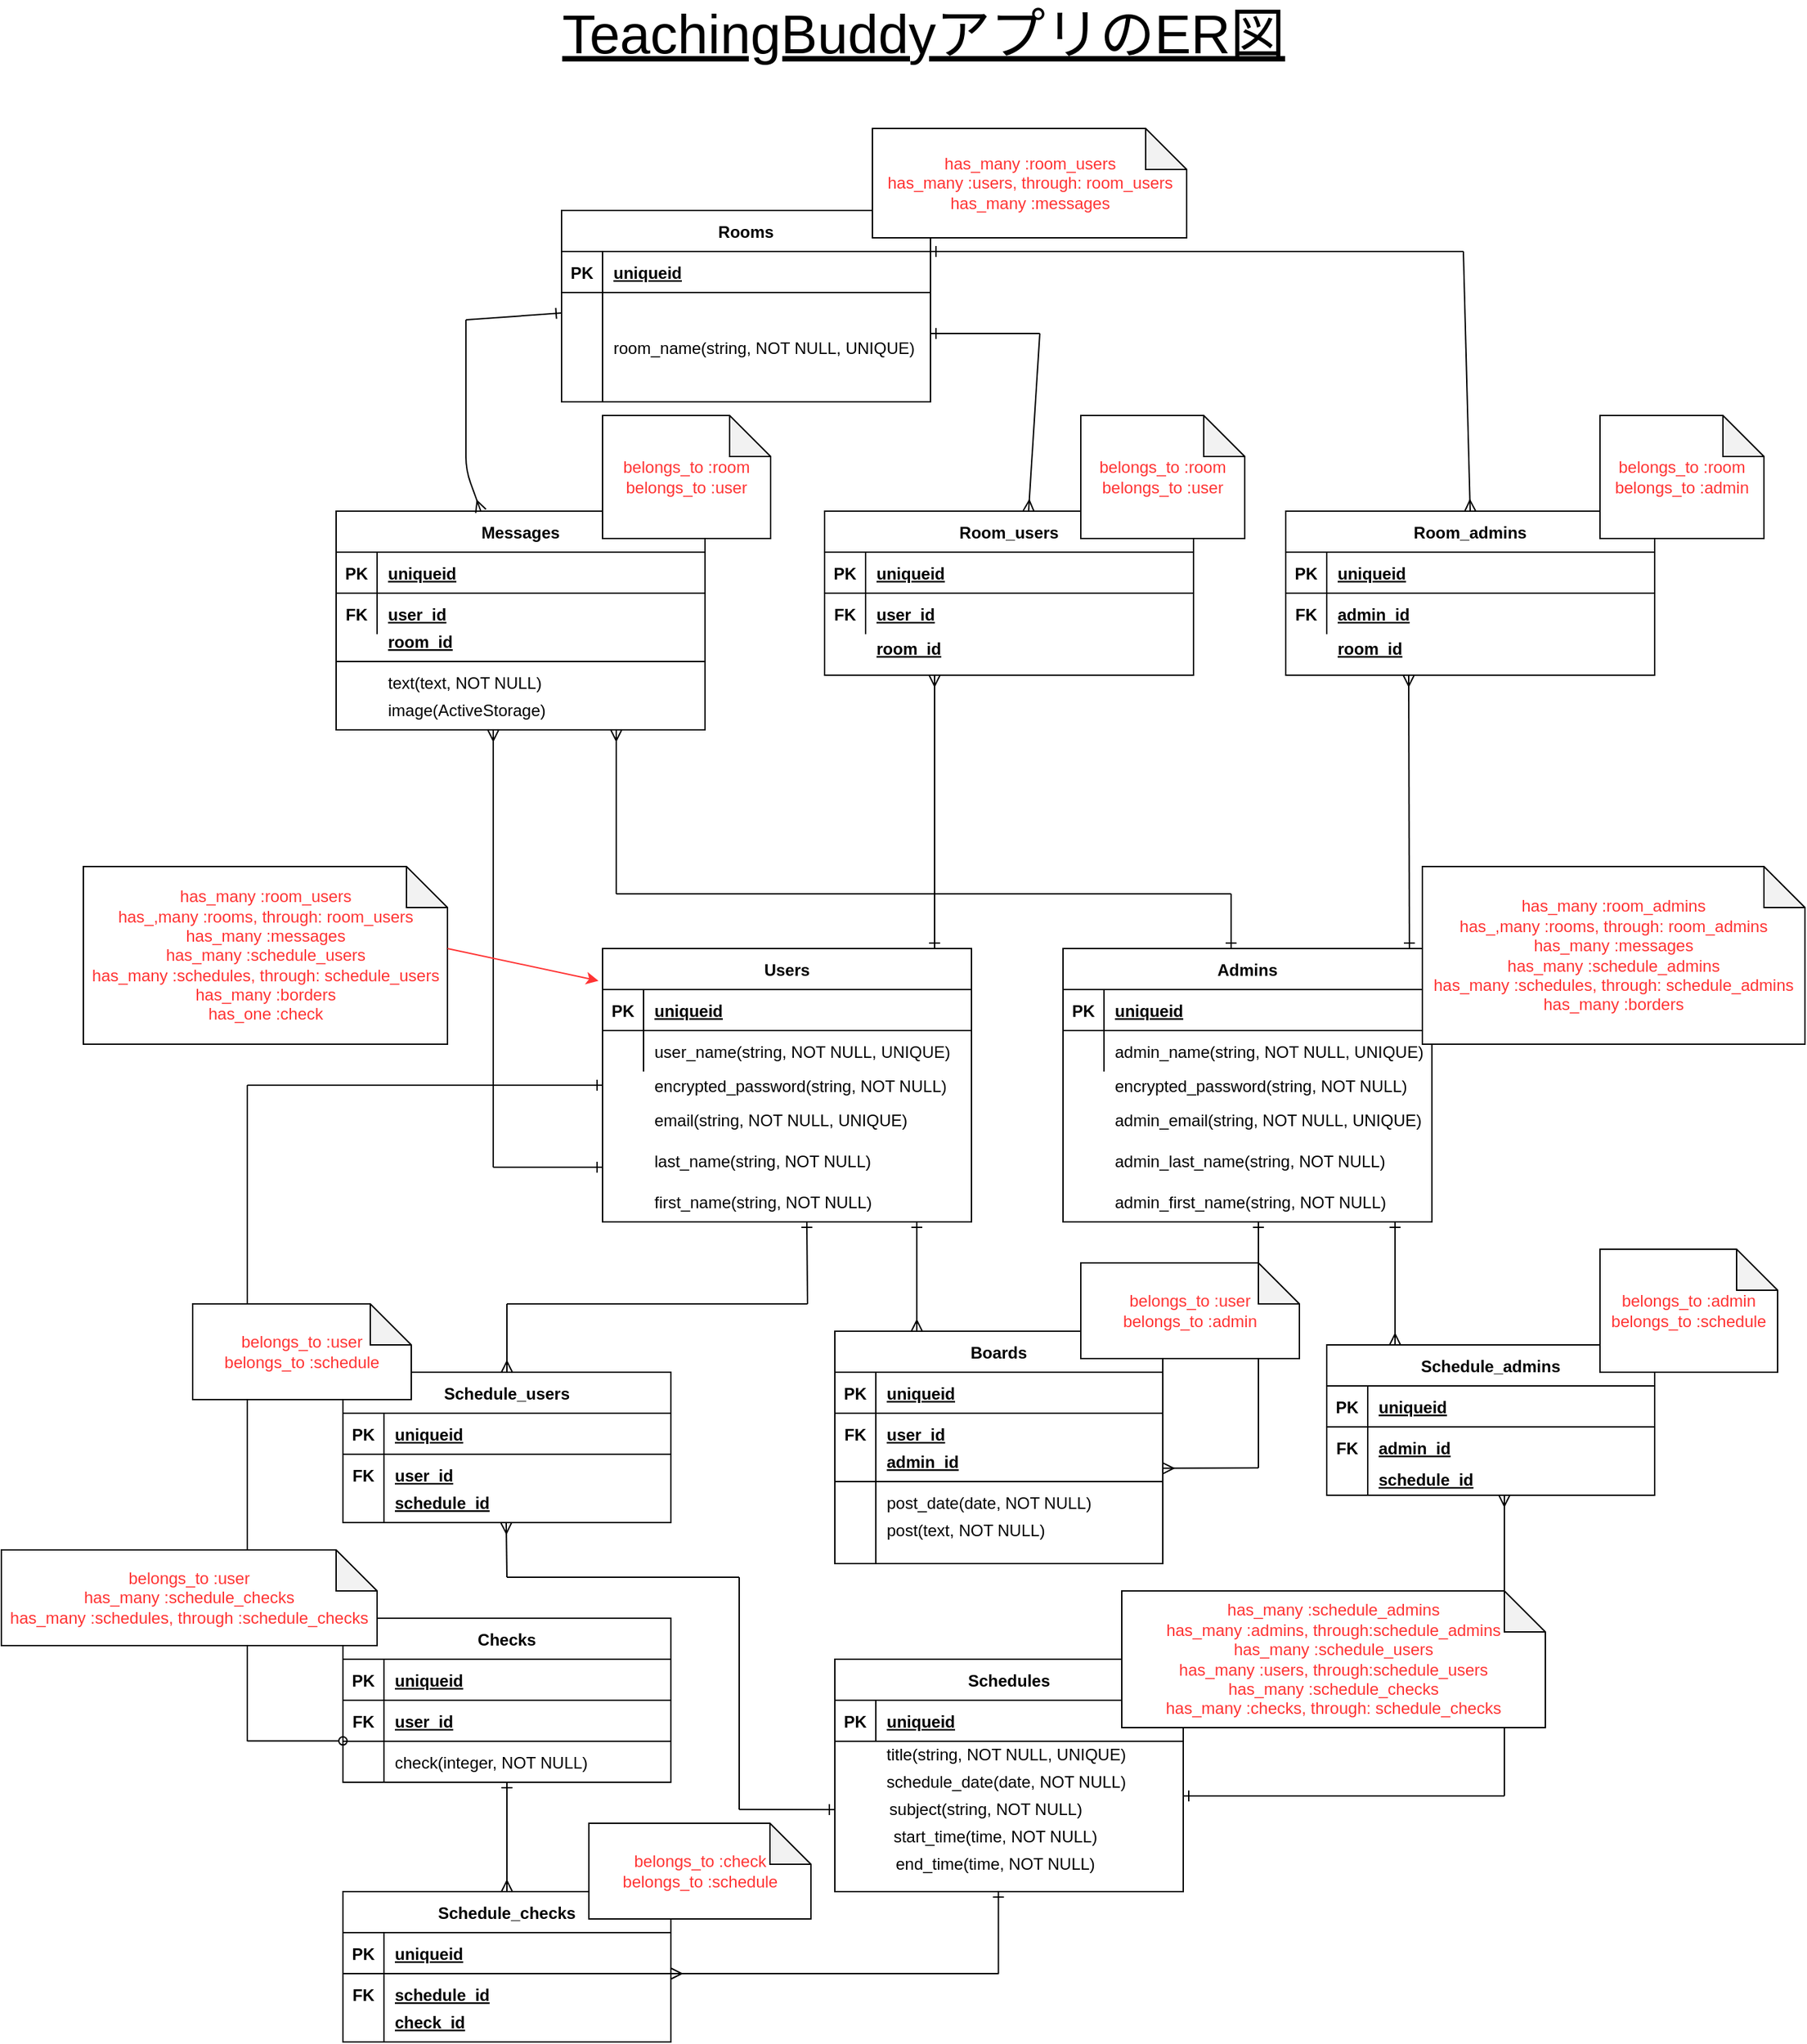 <mxfile version="14.1.8" type="device"><diagram id="R2lEEEUBdFMjLlhIrx00" name="Page-1"><mxGraphModel dx="4360" dy="2410" grid="1" gridSize="10" guides="1" tooltips="1" connect="1" arrows="1" fold="1" page="1" pageScale="1" pageWidth="1654" pageHeight="2336" math="0" shadow="0" extFonts="Permanent Marker^https://fonts.googleapis.com/css?family=Permanent+Marker"><root><mxCell id="0"/><mxCell id="1" parent="0"/><mxCell id="ki9M7T_ERF9V9uVhSvA--168" style="edgeStyle=orthogonalEdgeStyle;rounded=0;orthogonalLoop=1;jettySize=auto;html=1;exitX=0;exitY=0.5;exitDx=0;exitDy=0;startArrow=ERone;startFill=0;endArrow=none;endFill=0;" parent="1" source="C-vyLk0tnHw3VtMMgP7b-23" edge="1"><mxGeometry relative="1" as="geometry"><mxPoint x="230" y="880.059" as="targetPoint"/></mxGeometry></mxCell><mxCell id="C-vyLk0tnHw3VtMMgP7b-23" value="Users" style="shape=table;startSize=30;container=1;collapsible=1;childLayout=tableLayout;fixedRows=1;rowLines=0;fontStyle=1;align=center;resizeLast=1;" parent="1" vertex="1"><mxGeometry x="490" y="780" width="270" height="200" as="geometry"/></mxCell><mxCell id="C-vyLk0tnHw3VtMMgP7b-24" value="" style="shape=partialRectangle;collapsible=0;dropTarget=0;pointerEvents=0;fillColor=none;points=[[0,0.5],[1,0.5]];portConstraint=eastwest;top=0;left=0;right=0;bottom=1;" parent="C-vyLk0tnHw3VtMMgP7b-23" vertex="1"><mxGeometry y="30" width="270" height="30" as="geometry"/></mxCell><mxCell id="C-vyLk0tnHw3VtMMgP7b-25" value="PK" style="shape=partialRectangle;overflow=hidden;connectable=0;fillColor=none;top=0;left=0;bottom=0;right=0;fontStyle=1;" parent="C-vyLk0tnHw3VtMMgP7b-24" vertex="1"><mxGeometry width="30" height="30" as="geometry"/></mxCell><mxCell id="C-vyLk0tnHw3VtMMgP7b-26" value="uniqueid" style="shape=partialRectangle;overflow=hidden;connectable=0;fillColor=none;top=0;left=0;bottom=0;right=0;align=left;spacingLeft=6;fontStyle=5;" parent="C-vyLk0tnHw3VtMMgP7b-24" vertex="1"><mxGeometry x="30" width="240" height="30" as="geometry"/></mxCell><mxCell id="C-vyLk0tnHw3VtMMgP7b-27" value="" style="shape=partialRectangle;collapsible=0;dropTarget=0;pointerEvents=0;fillColor=none;points=[[0,0.5],[1,0.5]];portConstraint=eastwest;top=0;left=0;right=0;bottom=0;" parent="C-vyLk0tnHw3VtMMgP7b-23" vertex="1"><mxGeometry y="60" width="270" height="30" as="geometry"/></mxCell><mxCell id="C-vyLk0tnHw3VtMMgP7b-28" value="" style="shape=partialRectangle;overflow=hidden;connectable=0;fillColor=none;top=0;left=0;bottom=0;right=0;" parent="C-vyLk0tnHw3VtMMgP7b-27" vertex="1"><mxGeometry width="30" height="30" as="geometry"/></mxCell><mxCell id="C-vyLk0tnHw3VtMMgP7b-29" value="user_name(string, NOT NULL, UNIQUE)" style="shape=partialRectangle;overflow=hidden;connectable=0;fillColor=none;top=0;left=0;bottom=0;right=0;align=left;spacingLeft=6;" parent="C-vyLk0tnHw3VtMMgP7b-27" vertex="1"><mxGeometry x="30" width="240" height="30" as="geometry"/></mxCell><mxCell id="ki9M7T_ERF9V9uVhSvA--5" value="encrypted_password(string, NOT NULL)" style="shape=partialRectangle;overflow=hidden;connectable=0;fillColor=none;top=0;left=0;bottom=0;right=0;align=left;spacingLeft=6;" parent="1" vertex="1"><mxGeometry x="520" y="865" width="240" height="30" as="geometry"/></mxCell><mxCell id="ki9M7T_ERF9V9uVhSvA--8" value="email(string, NOT NULL, UNIQUE)" style="shape=partialRectangle;overflow=hidden;connectable=0;fillColor=none;top=0;left=0;bottom=0;right=0;align=left;spacingLeft=6;" parent="1" vertex="1"><mxGeometry x="520" y="890" width="240" height="30" as="geometry"/></mxCell><mxCell id="ki9M7T_ERF9V9uVhSvA--9" value="last_name(string, NOT NULL)" style="shape=partialRectangle;overflow=hidden;connectable=0;fillColor=none;top=0;left=0;bottom=0;right=0;align=left;spacingLeft=6;" parent="1" vertex="1"><mxGeometry x="520" y="920" width="240" height="30" as="geometry"/></mxCell><mxCell id="ki9M7T_ERF9V9uVhSvA--10" value="first_name(string, NOT NULL)" style="shape=partialRectangle;overflow=hidden;connectable=0;fillColor=none;top=0;left=0;bottom=0;right=0;align=left;spacingLeft=6;" parent="1" vertex="1"><mxGeometry x="520" y="950" width="240" height="30" as="geometry"/></mxCell><mxCell id="ki9M7T_ERF9V9uVhSvA--12" value="Admins" style="shape=table;startSize=30;container=1;collapsible=1;childLayout=tableLayout;fixedRows=1;rowLines=0;fontStyle=1;align=center;resizeLast=1;" parent="1" vertex="1"><mxGeometry x="827" y="780" width="270" height="200" as="geometry"/></mxCell><mxCell id="ki9M7T_ERF9V9uVhSvA--13" value="" style="shape=partialRectangle;collapsible=0;dropTarget=0;pointerEvents=0;fillColor=none;points=[[0,0.5],[1,0.5]];portConstraint=eastwest;top=0;left=0;right=0;bottom=1;" parent="ki9M7T_ERF9V9uVhSvA--12" vertex="1"><mxGeometry y="30" width="270" height="30" as="geometry"/></mxCell><mxCell id="ki9M7T_ERF9V9uVhSvA--14" value="PK" style="shape=partialRectangle;overflow=hidden;connectable=0;fillColor=none;top=0;left=0;bottom=0;right=0;fontStyle=1;" parent="ki9M7T_ERF9V9uVhSvA--13" vertex="1"><mxGeometry width="30" height="30" as="geometry"/></mxCell><mxCell id="ki9M7T_ERF9V9uVhSvA--15" value="uniqueid" style="shape=partialRectangle;overflow=hidden;connectable=0;fillColor=none;top=0;left=0;bottom=0;right=0;align=left;spacingLeft=6;fontStyle=5;" parent="ki9M7T_ERF9V9uVhSvA--13" vertex="1"><mxGeometry x="30" width="240" height="30" as="geometry"/></mxCell><mxCell id="ki9M7T_ERF9V9uVhSvA--16" value="" style="shape=partialRectangle;collapsible=0;dropTarget=0;pointerEvents=0;fillColor=none;points=[[0,0.5],[1,0.5]];portConstraint=eastwest;top=0;left=0;right=0;bottom=0;" parent="ki9M7T_ERF9V9uVhSvA--12" vertex="1"><mxGeometry y="60" width="270" height="30" as="geometry"/></mxCell><mxCell id="ki9M7T_ERF9V9uVhSvA--17" value="" style="shape=partialRectangle;overflow=hidden;connectable=0;fillColor=none;top=0;left=0;bottom=0;right=0;" parent="ki9M7T_ERF9V9uVhSvA--16" vertex="1"><mxGeometry width="30" height="30" as="geometry"/></mxCell><mxCell id="ki9M7T_ERF9V9uVhSvA--18" value="admin_name(string, NOT NULL, UNIQUE)" style="shape=partialRectangle;overflow=hidden;connectable=0;fillColor=none;top=0;left=0;bottom=0;right=0;align=left;spacingLeft=6;" parent="ki9M7T_ERF9V9uVhSvA--16" vertex="1"><mxGeometry x="30" width="240" height="30" as="geometry"/></mxCell><mxCell id="ki9M7T_ERF9V9uVhSvA--19" value="encrypted_password(string, NOT NULL)" style="shape=partialRectangle;overflow=hidden;connectable=0;fillColor=none;top=0;left=0;bottom=0;right=0;align=left;spacingLeft=6;" parent="1" vertex="1"><mxGeometry x="857" y="865" width="240" height="30" as="geometry"/></mxCell><mxCell id="ki9M7T_ERF9V9uVhSvA--20" value="admin_email(string, NOT NULL, UNIQUE)" style="shape=partialRectangle;overflow=hidden;connectable=0;fillColor=none;top=0;left=0;bottom=0;right=0;align=left;spacingLeft=6;" parent="1" vertex="1"><mxGeometry x="857" y="890" width="240" height="30" as="geometry"/></mxCell><mxCell id="ki9M7T_ERF9V9uVhSvA--21" value="admin_last_name(string, NOT NULL)" style="shape=partialRectangle;overflow=hidden;connectable=0;fillColor=none;top=0;left=0;bottom=0;right=0;align=left;spacingLeft=6;" parent="1" vertex="1"><mxGeometry x="857" y="920" width="240" height="30" as="geometry"/></mxCell><mxCell id="ki9M7T_ERF9V9uVhSvA--22" value="admin_first_name(string, NOT NULL)" style="shape=partialRectangle;overflow=hidden;connectable=0;fillColor=none;top=0;left=0;bottom=0;right=0;align=left;spacingLeft=6;" parent="1" vertex="1"><mxGeometry x="857" y="950" width="240" height="30" as="geometry"/></mxCell><mxCell id="ki9M7T_ERF9V9uVhSvA--30" value="post_date(date, NOT NULL)" style="shape=partialRectangle;overflow=hidden;connectable=0;fillColor=none;top=0;left=0;bottom=0;right=0;align=left;spacingLeft=6;" parent="1" vertex="1"><mxGeometry x="690" y="1170" width="200" height="30" as="geometry"/></mxCell><mxCell id="ki9M7T_ERF9V9uVhSvA--35" value="Boards" style="shape=table;startSize=30;container=1;collapsible=1;childLayout=tableLayout;fixedRows=1;rowLines=0;fontStyle=1;align=center;resizeLast=1;" parent="1" vertex="1"><mxGeometry x="660" y="1060" width="240" height="170" as="geometry"/></mxCell><mxCell id="ki9M7T_ERF9V9uVhSvA--39" value="" style="shape=partialRectangle;collapsible=0;dropTarget=0;pointerEvents=0;fillColor=none;top=0;left=0;bottom=1;right=0;points=[[0,0.5],[1,0.5]];portConstraint=eastwest;" parent="ki9M7T_ERF9V9uVhSvA--35" vertex="1"><mxGeometry y="30" width="240" height="80" as="geometry"/></mxCell><mxCell id="ki9M7T_ERF9V9uVhSvA--40" value="" style="shape=partialRectangle;connectable=0;fillColor=none;top=0;left=0;bottom=0;right=0;fontStyle=1;overflow=hidden;" parent="ki9M7T_ERF9V9uVhSvA--39" vertex="1"><mxGeometry width="30" height="80" as="geometry"/></mxCell><mxCell id="ki9M7T_ERF9V9uVhSvA--41" value="" style="shape=partialRectangle;connectable=0;fillColor=none;top=0;left=0;bottom=0;right=0;align=left;spacingLeft=6;fontStyle=5;overflow=hidden;" parent="ki9M7T_ERF9V9uVhSvA--39" vertex="1"><mxGeometry x="30" width="210" height="80" as="geometry"/></mxCell><mxCell id="ki9M7T_ERF9V9uVhSvA--42" value="" style="shape=partialRectangle;collapsible=0;dropTarget=0;pointerEvents=0;fillColor=none;top=0;left=0;bottom=0;right=0;points=[[0,0.5],[1,0.5]];portConstraint=eastwest;" parent="ki9M7T_ERF9V9uVhSvA--35" vertex="1"><mxGeometry y="110" width="240" height="30" as="geometry"/></mxCell><mxCell id="ki9M7T_ERF9V9uVhSvA--43" value="" style="shape=partialRectangle;connectable=0;fillColor=none;top=0;left=0;bottom=0;right=0;editable=1;overflow=hidden;" parent="ki9M7T_ERF9V9uVhSvA--42" vertex="1"><mxGeometry width="30" height="30" as="geometry"/></mxCell><mxCell id="ki9M7T_ERF9V9uVhSvA--44" value="" style="shape=partialRectangle;connectable=0;fillColor=none;top=0;left=0;bottom=0;right=0;align=left;spacingLeft=6;overflow=hidden;" parent="ki9M7T_ERF9V9uVhSvA--42" vertex="1"><mxGeometry x="30" width="210" height="30" as="geometry"/></mxCell><mxCell id="ki9M7T_ERF9V9uVhSvA--45" value="" style="shape=partialRectangle;collapsible=0;dropTarget=0;pointerEvents=0;fillColor=none;top=0;left=0;bottom=0;right=0;points=[[0,0.5],[1,0.5]];portConstraint=eastwest;" parent="ki9M7T_ERF9V9uVhSvA--35" vertex="1"><mxGeometry y="140" width="240" height="30" as="geometry"/></mxCell><mxCell id="ki9M7T_ERF9V9uVhSvA--46" value="" style="shape=partialRectangle;connectable=0;fillColor=none;top=0;left=0;bottom=0;right=0;editable=1;overflow=hidden;" parent="ki9M7T_ERF9V9uVhSvA--45" vertex="1"><mxGeometry width="30" height="30" as="geometry"/></mxCell><mxCell id="ki9M7T_ERF9V9uVhSvA--47" value="" style="shape=partialRectangle;connectable=0;fillColor=none;top=0;left=0;bottom=0;right=0;align=left;spacingLeft=6;overflow=hidden;" parent="ki9M7T_ERF9V9uVhSvA--45" vertex="1"><mxGeometry x="30" width="210" height="30" as="geometry"/></mxCell><mxCell id="ki9M7T_ERF9V9uVhSvA--50" value="PK" style="shape=partialRectangle;overflow=hidden;connectable=0;fillColor=none;top=0;left=0;bottom=0;right=0;fontStyle=1;" parent="1" vertex="1"><mxGeometry x="660" y="1090" width="30" height="30" as="geometry"/></mxCell><mxCell id="ki9M7T_ERF9V9uVhSvA--51" value="uniqueid" style="shape=partialRectangle;overflow=hidden;connectable=0;fillColor=none;top=0;left=0;bottom=0;right=0;align=left;spacingLeft=6;fontStyle=5;" parent="1" vertex="1"><mxGeometry x="690" y="1090" width="240" height="30" as="geometry"/></mxCell><mxCell id="ki9M7T_ERF9V9uVhSvA--52" value="" style="endArrow=none;html=1;rounded=0;" parent="1" edge="1"><mxGeometry relative="1" as="geometry"><mxPoint x="660" y="1120" as="sourcePoint"/><mxPoint x="900" y="1120" as="targetPoint"/></mxGeometry></mxCell><mxCell id="ki9M7T_ERF9V9uVhSvA--53" value="FK" style="shape=partialRectangle;overflow=hidden;connectable=0;fillColor=none;top=0;left=0;bottom=0;right=0;fontStyle=1;" parent="1" vertex="1"><mxGeometry x="660" y="1120" width="30" height="30" as="geometry"/></mxCell><mxCell id="ki9M7T_ERF9V9uVhSvA--54" value="user_id" style="shape=partialRectangle;overflow=hidden;connectable=0;fillColor=none;top=0;left=0;bottom=0;right=0;align=left;spacingLeft=6;fontStyle=5;strokeWidth=1;" parent="1" vertex="1"><mxGeometry x="690" y="1120" width="240" height="30" as="geometry"/></mxCell><mxCell id="ki9M7T_ERF9V9uVhSvA--55" value="admin_id" style="shape=partialRectangle;overflow=hidden;connectable=0;fillColor=none;top=0;left=0;bottom=0;right=0;align=left;spacingLeft=6;fontStyle=5;strokeWidth=1;" parent="1" vertex="1"><mxGeometry x="690" y="1140" width="240" height="30" as="geometry"/></mxCell><mxCell id="ki9M7T_ERF9V9uVhSvA--56" value="post(text, NOT NULL)" style="shape=partialRectangle;overflow=hidden;connectable=0;fillColor=none;top=0;left=0;bottom=0;right=0;align=left;spacingLeft=6;" parent="1" vertex="1"><mxGeometry x="690" y="1190" width="240" height="30" as="geometry"/></mxCell><mxCell id="ki9M7T_ERF9V9uVhSvA--94" value="Schedule_users" style="shape=table;startSize=30;container=1;collapsible=1;childLayout=tableLayout;fixedRows=1;rowLines=0;fontStyle=1;align=center;resizeLast=1;" parent="1" vertex="1"><mxGeometry x="300" y="1090" width="240" height="110" as="geometry"/></mxCell><mxCell id="ki9M7T_ERF9V9uVhSvA--95" value="" style="shape=partialRectangle;collapsible=0;dropTarget=0;pointerEvents=0;fillColor=none;top=0;left=0;bottom=1;right=0;points=[[0,0.5],[1,0.5]];portConstraint=eastwest;" parent="ki9M7T_ERF9V9uVhSvA--94" vertex="1"><mxGeometry y="30" width="240" height="80" as="geometry"/></mxCell><mxCell id="ki9M7T_ERF9V9uVhSvA--96" value="" style="shape=partialRectangle;connectable=0;fillColor=none;top=0;left=0;bottom=0;right=0;fontStyle=1;overflow=hidden;" parent="ki9M7T_ERF9V9uVhSvA--95" vertex="1"><mxGeometry width="30" height="80" as="geometry"/></mxCell><mxCell id="ki9M7T_ERF9V9uVhSvA--97" value="" style="shape=partialRectangle;connectable=0;fillColor=none;top=0;left=0;bottom=0;right=0;align=left;spacingLeft=6;fontStyle=5;overflow=hidden;" parent="ki9M7T_ERF9V9uVhSvA--95" vertex="1"><mxGeometry x="30" width="210" height="80" as="geometry"/></mxCell><mxCell id="ki9M7T_ERF9V9uVhSvA--104" value="PK" style="shape=partialRectangle;overflow=hidden;connectable=0;fillColor=none;top=0;left=0;bottom=0;right=0;fontStyle=1;" parent="1" vertex="1"><mxGeometry x="300" y="1120" width="30" height="30" as="geometry"/></mxCell><mxCell id="ki9M7T_ERF9V9uVhSvA--105" value="uniqueid" style="shape=partialRectangle;overflow=hidden;connectable=0;fillColor=none;top=0;left=0;bottom=0;right=0;align=left;spacingLeft=6;fontStyle=5;" parent="1" vertex="1"><mxGeometry x="330" y="1120" width="240" height="30" as="geometry"/></mxCell><mxCell id="ki9M7T_ERF9V9uVhSvA--106" value="" style="endArrow=none;html=1;rounded=0;" parent="1" edge="1"><mxGeometry relative="1" as="geometry"><mxPoint x="300" y="1150.0" as="sourcePoint"/><mxPoint x="540" y="1150.0" as="targetPoint"/></mxGeometry></mxCell><mxCell id="ki9M7T_ERF9V9uVhSvA--107" value="FK" style="shape=partialRectangle;overflow=hidden;connectable=0;fillColor=none;top=0;left=0;bottom=0;right=0;fontStyle=1;" parent="1" vertex="1"><mxGeometry x="300" y="1150" width="30" height="30" as="geometry"/></mxCell><mxCell id="ki9M7T_ERF9V9uVhSvA--108" value="user_id" style="shape=partialRectangle;overflow=hidden;connectable=0;fillColor=none;top=0;left=0;bottom=0;right=0;align=left;spacingLeft=6;fontStyle=5;strokeWidth=1;" parent="1" vertex="1"><mxGeometry x="330" y="1150" width="240" height="30" as="geometry"/></mxCell><mxCell id="ki9M7T_ERF9V9uVhSvA--109" value="schedule_id" style="shape=partialRectangle;overflow=hidden;connectable=0;fillColor=none;top=0;left=0;bottom=0;right=0;align=left;spacingLeft=6;fontStyle=5;strokeWidth=1;" parent="1" vertex="1"><mxGeometry x="330" y="1170" width="240" height="30" as="geometry"/></mxCell><mxCell id="ki9M7T_ERF9V9uVhSvA--111" value="check(integer, NOT NULL)" style="shape=partialRectangle;overflow=hidden;connectable=0;fillColor=none;top=0;left=0;bottom=0;right=0;align=left;spacingLeft=6;" parent="1" vertex="1"><mxGeometry x="330" y="1360" width="200" height="30" as="geometry"/></mxCell><mxCell id="ki9M7T_ERF9V9uVhSvA--112" value="Checks" style="shape=table;startSize=30;container=1;collapsible=1;childLayout=tableLayout;fixedRows=1;rowLines=0;fontStyle=1;align=center;resizeLast=1;" parent="1" vertex="1"><mxGeometry x="300" y="1270" width="240" height="120" as="geometry"/></mxCell><mxCell id="ki9M7T_ERF9V9uVhSvA--113" value="" style="shape=partialRectangle;collapsible=0;dropTarget=0;pointerEvents=0;fillColor=none;top=0;left=0;bottom=1;right=0;points=[[0,0.5],[1,0.5]];portConstraint=eastwest;" parent="ki9M7T_ERF9V9uVhSvA--112" vertex="1"><mxGeometry y="30" width="240" height="60" as="geometry"/></mxCell><mxCell id="ki9M7T_ERF9V9uVhSvA--114" value="" style="shape=partialRectangle;connectable=0;fillColor=none;top=0;left=0;bottom=0;right=0;fontStyle=1;overflow=hidden;" parent="ki9M7T_ERF9V9uVhSvA--113" vertex="1"><mxGeometry width="30" height="60" as="geometry"/></mxCell><mxCell id="ki9M7T_ERF9V9uVhSvA--115" value="" style="shape=partialRectangle;connectable=0;fillColor=none;top=0;left=0;bottom=0;right=0;align=left;spacingLeft=6;fontStyle=5;overflow=hidden;" parent="ki9M7T_ERF9V9uVhSvA--113" vertex="1"><mxGeometry x="30" width="210" height="60" as="geometry"/></mxCell><mxCell id="ki9M7T_ERF9V9uVhSvA--116" value="" style="shape=partialRectangle;collapsible=0;dropTarget=0;pointerEvents=0;fillColor=none;top=0;left=0;bottom=0;right=0;points=[[0,0.5],[1,0.5]];portConstraint=eastwest;" parent="ki9M7T_ERF9V9uVhSvA--112" vertex="1"><mxGeometry y="90" width="240" height="30" as="geometry"/></mxCell><mxCell id="ki9M7T_ERF9V9uVhSvA--117" value="" style="shape=partialRectangle;connectable=0;fillColor=none;top=0;left=0;bottom=0;right=0;editable=1;overflow=hidden;" parent="ki9M7T_ERF9V9uVhSvA--116" vertex="1"><mxGeometry width="30" height="30" as="geometry"/></mxCell><mxCell id="ki9M7T_ERF9V9uVhSvA--118" value="" style="shape=partialRectangle;connectable=0;fillColor=none;top=0;left=0;bottom=0;right=0;align=left;spacingLeft=6;overflow=hidden;" parent="ki9M7T_ERF9V9uVhSvA--116" vertex="1"><mxGeometry x="30" width="210" height="30" as="geometry"/></mxCell><mxCell id="ki9M7T_ERF9V9uVhSvA--122" value="PK" style="shape=partialRectangle;overflow=hidden;connectable=0;fillColor=none;top=0;left=0;bottom=0;right=0;fontStyle=1;" parent="1" vertex="1"><mxGeometry x="300" y="1300" width="30" height="30" as="geometry"/></mxCell><mxCell id="ki9M7T_ERF9V9uVhSvA--123" value="uniqueid" style="shape=partialRectangle;overflow=hidden;connectable=0;fillColor=none;top=0;left=0;bottom=0;right=0;align=left;spacingLeft=6;fontStyle=5;" parent="1" vertex="1"><mxGeometry x="330" y="1300" width="240" height="30" as="geometry"/></mxCell><mxCell id="ki9M7T_ERF9V9uVhSvA--124" value="" style="endArrow=none;html=1;rounded=0;" parent="1" edge="1"><mxGeometry relative="1" as="geometry"><mxPoint x="300" y="1330" as="sourcePoint"/><mxPoint x="540" y="1330" as="targetPoint"/></mxGeometry></mxCell><mxCell id="ki9M7T_ERF9V9uVhSvA--125" value="FK" style="shape=partialRectangle;overflow=hidden;connectable=0;fillColor=none;top=0;left=0;bottom=0;right=0;fontStyle=1;" parent="1" vertex="1"><mxGeometry x="300" y="1330" width="30" height="30" as="geometry"/></mxCell><mxCell id="ki9M7T_ERF9V9uVhSvA--126" value="user_id" style="shape=partialRectangle;overflow=hidden;connectable=0;fillColor=none;top=0;left=0;bottom=0;right=0;align=left;spacingLeft=6;fontStyle=5;strokeWidth=1;" parent="1" vertex="1"><mxGeometry x="330" y="1330" width="240" height="30" as="geometry"/></mxCell><mxCell id="ki9M7T_ERF9V9uVhSvA--130" value="Schedules" style="shape=table;startSize=30;container=1;collapsible=1;childLayout=tableLayout;fixedRows=1;rowLines=0;fontStyle=1;align=center;resizeLast=1;" parent="1" vertex="1"><mxGeometry x="660" y="1300" width="255" height="170" as="geometry"/></mxCell><mxCell id="ki9M7T_ERF9V9uVhSvA--131" value="" style="shape=partialRectangle;collapsible=0;dropTarget=0;pointerEvents=0;fillColor=none;top=0;left=0;bottom=1;right=0;points=[[0,0.5],[1,0.5]];portConstraint=eastwest;" parent="ki9M7T_ERF9V9uVhSvA--130" vertex="1"><mxGeometry y="30" width="255" height="30" as="geometry"/></mxCell><mxCell id="ki9M7T_ERF9V9uVhSvA--132" value="" style="shape=partialRectangle;connectable=0;fillColor=none;top=0;left=0;bottom=0;right=0;fontStyle=1;overflow=hidden;" parent="ki9M7T_ERF9V9uVhSvA--131" vertex="1"><mxGeometry width="30" height="30" as="geometry"/></mxCell><mxCell id="ki9M7T_ERF9V9uVhSvA--133" value="" style="shape=partialRectangle;connectable=0;fillColor=none;top=0;left=0;bottom=0;right=0;align=left;spacingLeft=6;fontStyle=5;overflow=hidden;" parent="ki9M7T_ERF9V9uVhSvA--131" vertex="1"><mxGeometry x="30" width="225" height="30" as="geometry"/></mxCell><mxCell id="ki9M7T_ERF9V9uVhSvA--140" value="PK" style="shape=partialRectangle;overflow=hidden;connectable=0;fillColor=none;top=0;left=0;bottom=0;right=0;fontStyle=1;" parent="1" vertex="1"><mxGeometry x="660" y="1330" width="30" height="30" as="geometry"/></mxCell><mxCell id="ki9M7T_ERF9V9uVhSvA--141" value="uniqueid" style="shape=partialRectangle;overflow=hidden;connectable=0;fillColor=none;top=0;left=0;bottom=0;right=0;align=left;spacingLeft=6;fontStyle=5;" parent="1" vertex="1"><mxGeometry x="690" y="1330" width="190" height="30" as="geometry"/></mxCell><mxCell id="ki9M7T_ERF9V9uVhSvA--149" value="Schedule_checks" style="shape=table;startSize=30;container=1;collapsible=1;childLayout=tableLayout;fixedRows=1;rowLines=0;fontStyle=1;align=center;resizeLast=1;" parent="1" vertex="1"><mxGeometry x="300" y="1470" width="240" height="110" as="geometry"/></mxCell><mxCell id="ki9M7T_ERF9V9uVhSvA--150" value="" style="shape=partialRectangle;collapsible=0;dropTarget=0;pointerEvents=0;fillColor=none;top=0;left=0;bottom=1;right=0;points=[[0,0.5],[1,0.5]];portConstraint=eastwest;" parent="ki9M7T_ERF9V9uVhSvA--149" vertex="1"><mxGeometry y="30" width="240" height="80" as="geometry"/></mxCell><mxCell id="ki9M7T_ERF9V9uVhSvA--151" value="" style="shape=partialRectangle;connectable=0;fillColor=none;top=0;left=0;bottom=0;right=0;fontStyle=1;overflow=hidden;" parent="ki9M7T_ERF9V9uVhSvA--150" vertex="1"><mxGeometry width="30" height="80" as="geometry"/></mxCell><mxCell id="ki9M7T_ERF9V9uVhSvA--152" value="" style="shape=partialRectangle;connectable=0;fillColor=none;top=0;left=0;bottom=0;right=0;align=left;spacingLeft=6;fontStyle=5;overflow=hidden;" parent="ki9M7T_ERF9V9uVhSvA--150" vertex="1"><mxGeometry x="30" width="210" height="80" as="geometry"/></mxCell><mxCell id="ki9M7T_ERF9V9uVhSvA--153" value="PK" style="shape=partialRectangle;overflow=hidden;connectable=0;fillColor=none;top=0;left=0;bottom=0;right=0;fontStyle=1;" parent="1" vertex="1"><mxGeometry x="300" y="1500" width="30" height="30" as="geometry"/></mxCell><mxCell id="ki9M7T_ERF9V9uVhSvA--154" value="uniqueid" style="shape=partialRectangle;overflow=hidden;connectable=0;fillColor=none;top=0;left=0;bottom=0;right=0;align=left;spacingLeft=6;fontStyle=5;" parent="1" vertex="1"><mxGeometry x="330" y="1500" width="240" height="30" as="geometry"/></mxCell><mxCell id="ki9M7T_ERF9V9uVhSvA--155" value="" style="endArrow=none;html=1;rounded=0;" parent="1" edge="1"><mxGeometry relative="1" as="geometry"><mxPoint x="300" y="1530" as="sourcePoint"/><mxPoint x="540" y="1530" as="targetPoint"/></mxGeometry></mxCell><mxCell id="ki9M7T_ERF9V9uVhSvA--156" value="FK" style="shape=partialRectangle;overflow=hidden;connectable=0;fillColor=none;top=0;left=0;bottom=0;right=0;fontStyle=1;" parent="1" vertex="1"><mxGeometry x="300" y="1530" width="30" height="30" as="geometry"/></mxCell><mxCell id="ki9M7T_ERF9V9uVhSvA--157" value="schedule_id" style="shape=partialRectangle;overflow=hidden;connectable=0;fillColor=none;top=0;left=0;bottom=0;right=0;align=left;spacingLeft=6;fontStyle=5;strokeWidth=1;" parent="1" vertex="1"><mxGeometry x="330" y="1530" width="240" height="30" as="geometry"/></mxCell><mxCell id="ki9M7T_ERF9V9uVhSvA--158" value="check_id" style="shape=partialRectangle;overflow=hidden;connectable=0;fillColor=none;top=0;left=0;bottom=0;right=0;align=left;spacingLeft=6;fontStyle=5;strokeWidth=1;" parent="1" vertex="1"><mxGeometry x="330" y="1550" width="240" height="30" as="geometry"/></mxCell><mxCell id="ki9M7T_ERF9V9uVhSvA--160" value="title(string, NOT NULL, UNIQUE)" style="text;html=1;align=center;verticalAlign=middle;resizable=0;points=[];autosize=1;" parent="1" vertex="1"><mxGeometry x="690" y="1360" width="190" height="20" as="geometry"/></mxCell><mxCell id="ki9M7T_ERF9V9uVhSvA--161" value="schedule_date(date, NOT NULL)" style="text;html=1;align=center;verticalAlign=middle;resizable=0;points=[];autosize=1;" parent="1" vertex="1"><mxGeometry x="690" y="1380" width="190" height="20" as="geometry"/></mxCell><mxCell id="ki9M7T_ERF9V9uVhSvA--162" value="start_time(time, NOT NULL)" style="text;html=1;align=center;verticalAlign=middle;resizable=0;points=[];autosize=1;" parent="1" vertex="1"><mxGeometry x="697" y="1420" width="160" height="20" as="geometry"/></mxCell><mxCell id="ki9M7T_ERF9V9uVhSvA--163" value="end_time(time, NOT NULL)" style="text;html=1;align=center;verticalAlign=middle;resizable=0;points=[];autosize=1;" parent="1" vertex="1"><mxGeometry x="697" y="1440" width="160" height="20" as="geometry"/></mxCell><mxCell id="ki9M7T_ERF9V9uVhSvA--164" value="subject(string, NOT NULL)" style="text;html=1;align=center;verticalAlign=middle;resizable=0;points=[];autosize=1;" parent="1" vertex="1"><mxGeometry x="690" y="1400" width="160" height="20" as="geometry"/></mxCell><mxCell id="ki9M7T_ERF9V9uVhSvA--169" value="" style="endArrow=none;html=1;" parent="1" edge="1"><mxGeometry width="50" height="50" relative="1" as="geometry"><mxPoint x="230" y="1360" as="sourcePoint"/><mxPoint x="230" y="880" as="targetPoint"/></mxGeometry></mxCell><mxCell id="ki9M7T_ERF9V9uVhSvA--170" value="" style="endArrow=oval;html=1;endFill=0;" parent="1" edge="1"><mxGeometry width="50" height="50" relative="1" as="geometry"><mxPoint x="230" y="1359.77" as="sourcePoint"/><mxPoint x="300" y="1359.77" as="targetPoint"/><Array as="points"/></mxGeometry></mxCell><mxCell id="ki9M7T_ERF9V9uVhSvA--171" value="" style="endArrow=ERone;html=1;exitX=0.5;exitY=0;exitDx=0;exitDy=0;startArrow=ERmany;startFill=0;endFill=0;" parent="1" source="ki9M7T_ERF9V9uVhSvA--149" edge="1"><mxGeometry width="50" height="50" relative="1" as="geometry"><mxPoint x="425" y="1470" as="sourcePoint"/><mxPoint x="420" y="1390" as="targetPoint"/></mxGeometry></mxCell><mxCell id="cy9wzZPyj7_6Ake2r3xF-1" value="" style="endArrow=none;html=1;startArrow=ERmany;startFill=0;" edge="1" parent="1"><mxGeometry width="50" height="50" relative="1" as="geometry"><mxPoint x="540" y="1530" as="sourcePoint"/><mxPoint x="780" y="1530" as="targetPoint"/></mxGeometry></mxCell><mxCell id="cy9wzZPyj7_6Ake2r3xF-2" value="" style="endArrow=ERone;html=1;endFill=0;" edge="1" parent="1"><mxGeometry width="50" height="50" relative="1" as="geometry"><mxPoint x="779.71" y="1530" as="sourcePoint"/><mxPoint x="779.71" y="1470" as="targetPoint"/></mxGeometry></mxCell><mxCell id="cy9wzZPyj7_6Ake2r3xF-3" value="" style="endArrow=none;html=1;" edge="1" parent="1"><mxGeometry width="50" height="50" relative="1" as="geometry"><mxPoint x="590" y="1240" as="sourcePoint"/><mxPoint x="590" y="1410" as="targetPoint"/></mxGeometry></mxCell><mxCell id="cy9wzZPyj7_6Ake2r3xF-4" value="" style="endArrow=none;html=1;" edge="1" parent="1"><mxGeometry width="50" height="50" relative="1" as="geometry"><mxPoint x="420" y="1240" as="sourcePoint"/><mxPoint x="590" y="1240" as="targetPoint"/></mxGeometry></mxCell><mxCell id="cy9wzZPyj7_6Ake2r3xF-5" value="" style="endArrow=ERone;html=1;endFill=0;" edge="1" parent="1"><mxGeometry width="50" height="50" relative="1" as="geometry"><mxPoint x="590.0" y="1409.9" as="sourcePoint"/><mxPoint x="660" y="1410" as="targetPoint"/></mxGeometry></mxCell><mxCell id="cy9wzZPyj7_6Ake2r3xF-6" value="" style="endArrow=none;html=1;startArrow=ERmany;startFill=0;" edge="1" parent="1"><mxGeometry width="50" height="50" relative="1" as="geometry"><mxPoint x="419.5" y="1200" as="sourcePoint"/><mxPoint x="420" y="1240" as="targetPoint"/></mxGeometry></mxCell><mxCell id="cy9wzZPyj7_6Ake2r3xF-7" value="" style="endArrow=none;html=1;startArrow=ERmany;startFill=0;" edge="1" parent="1"><mxGeometry width="50" height="50" relative="1" as="geometry"><mxPoint x="420" y="1090" as="sourcePoint"/><mxPoint x="420" y="1040" as="targetPoint"/></mxGeometry></mxCell><mxCell id="cy9wzZPyj7_6Ake2r3xF-8" value="" style="endArrow=none;html=1;" edge="1" parent="1"><mxGeometry width="50" height="50" relative="1" as="geometry"><mxPoint x="420" y="1040" as="sourcePoint"/><mxPoint x="640" y="1040" as="targetPoint"/></mxGeometry></mxCell><mxCell id="cy9wzZPyj7_6Ake2r3xF-9" value="" style="endArrow=ERone;html=1;endFill=0;" edge="1" parent="1"><mxGeometry width="50" height="50" relative="1" as="geometry"><mxPoint x="640" y="1040" as="sourcePoint"/><mxPoint x="639.5" y="980" as="targetPoint"/></mxGeometry></mxCell><mxCell id="cy9wzZPyj7_6Ake2r3xF-10" value="" style="endArrow=ERone;html=1;startArrow=ERmany;startFill=0;endFill=0;" edge="1" parent="1"><mxGeometry width="50" height="50" relative="1" as="geometry"><mxPoint x="720" y="1060" as="sourcePoint"/><mxPoint x="720" y="980" as="targetPoint"/></mxGeometry></mxCell><mxCell id="cy9wzZPyj7_6Ake2r3xF-11" value="" style="endArrow=ERone;html=1;endFill=0;" edge="1" parent="1"><mxGeometry width="50" height="50" relative="1" as="geometry"><mxPoint x="970" y="1160" as="sourcePoint"/><mxPoint x="970.0" y="980" as="targetPoint"/></mxGeometry></mxCell><mxCell id="cy9wzZPyj7_6Ake2r3xF-12" value="" style="endArrow=none;html=1;startArrow=ERmany;startFill=0;" edge="1" parent="1"><mxGeometry width="50" height="50" relative="1" as="geometry"><mxPoint x="900.0" y="1160.29" as="sourcePoint"/><mxPoint x="970" y="1160" as="targetPoint"/></mxGeometry></mxCell><mxCell id="cy9wzZPyj7_6Ake2r3xF-13" value="Messages" style="shape=table;startSize=30;container=1;collapsible=1;childLayout=tableLayout;fixedRows=1;rowLines=0;fontStyle=1;align=center;resizeLast=1;" vertex="1" parent="1"><mxGeometry x="295" y="460" width="270" height="160" as="geometry"/></mxCell><mxCell id="cy9wzZPyj7_6Ake2r3xF-14" value="" style="shape=partialRectangle;collapsible=0;dropTarget=0;pointerEvents=0;fillColor=none;points=[[0,0.5],[1,0.5]];portConstraint=eastwest;top=0;left=0;right=0;bottom=1;" vertex="1" parent="cy9wzZPyj7_6Ake2r3xF-13"><mxGeometry y="30" width="270" height="30" as="geometry"/></mxCell><mxCell id="cy9wzZPyj7_6Ake2r3xF-15" value="PK" style="shape=partialRectangle;overflow=hidden;connectable=0;fillColor=none;top=0;left=0;bottom=0;right=0;fontStyle=1;" vertex="1" parent="cy9wzZPyj7_6Ake2r3xF-14"><mxGeometry width="30" height="30" as="geometry"/></mxCell><mxCell id="cy9wzZPyj7_6Ake2r3xF-16" value="uniqueid" style="shape=partialRectangle;overflow=hidden;connectable=0;fillColor=none;top=0;left=0;bottom=0;right=0;align=left;spacingLeft=6;fontStyle=5;" vertex="1" parent="cy9wzZPyj7_6Ake2r3xF-14"><mxGeometry x="30" width="240" height="30" as="geometry"/></mxCell><mxCell id="cy9wzZPyj7_6Ake2r3xF-17" value="" style="shape=partialRectangle;collapsible=0;dropTarget=0;pointerEvents=0;fillColor=none;points=[[0,0.5],[1,0.5]];portConstraint=eastwest;top=0;left=0;right=0;bottom=0;" vertex="1" parent="cy9wzZPyj7_6Ake2r3xF-13"><mxGeometry y="60" width="270" height="30" as="geometry"/></mxCell><mxCell id="cy9wzZPyj7_6Ake2r3xF-18" value="" style="shape=partialRectangle;overflow=hidden;connectable=0;fillColor=none;top=0;left=0;bottom=0;right=0;" vertex="1" parent="cy9wzZPyj7_6Ake2r3xF-17"><mxGeometry width="30" height="30" as="geometry"/></mxCell><mxCell id="cy9wzZPyj7_6Ake2r3xF-19" value="" style="shape=partialRectangle;overflow=hidden;connectable=0;fillColor=none;top=0;left=0;bottom=0;right=0;align=left;spacingLeft=6;" vertex="1" parent="cy9wzZPyj7_6Ake2r3xF-17"><mxGeometry x="30" width="240" height="30" as="geometry"/></mxCell><mxCell id="cy9wzZPyj7_6Ake2r3xF-22" value="text(text, NOT NULL)" style="shape=partialRectangle;overflow=hidden;connectable=0;fillColor=none;top=0;left=0;bottom=0;right=0;align=left;spacingLeft=6;" vertex="1" parent="1"><mxGeometry x="325" y="570" width="240" height="30" as="geometry"/></mxCell><mxCell id="cy9wzZPyj7_6Ake2r3xF-23" value="image(ActiveStorage)" style="shape=partialRectangle;overflow=hidden;connectable=0;fillColor=none;top=0;left=0;bottom=0;right=0;align=left;spacingLeft=6;" vertex="1" parent="1"><mxGeometry x="325" y="590" width="240" height="30" as="geometry"/></mxCell><mxCell id="cy9wzZPyj7_6Ake2r3xF-24" value="Room_users" style="shape=table;startSize=30;container=1;collapsible=1;childLayout=tableLayout;fixedRows=1;rowLines=0;fontStyle=1;align=center;resizeLast=1;" vertex="1" parent="1"><mxGeometry x="652.5" y="460" width="270" height="120" as="geometry"/></mxCell><mxCell id="cy9wzZPyj7_6Ake2r3xF-25" value="" style="shape=partialRectangle;collapsible=0;dropTarget=0;pointerEvents=0;fillColor=none;points=[[0,0.5],[1,0.5]];portConstraint=eastwest;top=0;left=0;right=0;bottom=1;" vertex="1" parent="cy9wzZPyj7_6Ake2r3xF-24"><mxGeometry y="30" width="270" height="30" as="geometry"/></mxCell><mxCell id="cy9wzZPyj7_6Ake2r3xF-26" value="PK" style="shape=partialRectangle;overflow=hidden;connectable=0;fillColor=none;top=0;left=0;bottom=0;right=0;fontStyle=1;" vertex="1" parent="cy9wzZPyj7_6Ake2r3xF-25"><mxGeometry width="30" height="30" as="geometry"/></mxCell><mxCell id="cy9wzZPyj7_6Ake2r3xF-27" value="uniqueid" style="shape=partialRectangle;overflow=hidden;connectable=0;fillColor=none;top=0;left=0;bottom=0;right=0;align=left;spacingLeft=6;fontStyle=5;" vertex="1" parent="cy9wzZPyj7_6Ake2r3xF-25"><mxGeometry x="30" width="240" height="30" as="geometry"/></mxCell><mxCell id="cy9wzZPyj7_6Ake2r3xF-28" value="" style="shape=partialRectangle;collapsible=0;dropTarget=0;pointerEvents=0;fillColor=none;points=[[0,0.5],[1,0.5]];portConstraint=eastwest;top=0;left=0;right=0;bottom=0;" vertex="1" parent="cy9wzZPyj7_6Ake2r3xF-24"><mxGeometry y="60" width="270" height="30" as="geometry"/></mxCell><mxCell id="cy9wzZPyj7_6Ake2r3xF-29" value="" style="shape=partialRectangle;overflow=hidden;connectable=0;fillColor=none;top=0;left=0;bottom=0;right=0;" vertex="1" parent="cy9wzZPyj7_6Ake2r3xF-28"><mxGeometry width="30" height="30" as="geometry"/></mxCell><mxCell id="cy9wzZPyj7_6Ake2r3xF-30" value="" style="shape=partialRectangle;overflow=hidden;connectable=0;fillColor=none;top=0;left=0;bottom=0;right=0;align=left;spacingLeft=6;" vertex="1" parent="cy9wzZPyj7_6Ake2r3xF-28"><mxGeometry x="30" width="240" height="30" as="geometry"/></mxCell><mxCell id="cy9wzZPyj7_6Ake2r3xF-35" value="Rooms" style="shape=table;startSize=30;container=1;collapsible=1;childLayout=tableLayout;fixedRows=1;rowLines=0;fontStyle=1;align=center;resizeLast=1;" vertex="1" parent="1"><mxGeometry x="460" y="240" width="270" height="140" as="geometry"/></mxCell><mxCell id="cy9wzZPyj7_6Ake2r3xF-36" value="" style="shape=partialRectangle;collapsible=0;dropTarget=0;pointerEvents=0;fillColor=none;points=[[0,0.5],[1,0.5]];portConstraint=eastwest;top=0;left=0;right=0;bottom=1;" vertex="1" parent="cy9wzZPyj7_6Ake2r3xF-35"><mxGeometry y="30" width="270" height="30" as="geometry"/></mxCell><mxCell id="cy9wzZPyj7_6Ake2r3xF-37" value="PK" style="shape=partialRectangle;overflow=hidden;connectable=0;fillColor=none;top=0;left=0;bottom=0;right=0;fontStyle=1;" vertex="1" parent="cy9wzZPyj7_6Ake2r3xF-36"><mxGeometry width="30" height="30" as="geometry"/></mxCell><mxCell id="cy9wzZPyj7_6Ake2r3xF-38" value="uniqueid" style="shape=partialRectangle;overflow=hidden;connectable=0;fillColor=none;top=0;left=0;bottom=0;right=0;align=left;spacingLeft=6;fontStyle=5;" vertex="1" parent="cy9wzZPyj7_6Ake2r3xF-36"><mxGeometry x="30" width="240" height="30" as="geometry"/></mxCell><mxCell id="cy9wzZPyj7_6Ake2r3xF-39" value="" style="shape=partialRectangle;collapsible=0;dropTarget=0;pointerEvents=0;fillColor=none;points=[[0,0.5],[1,0.5]];portConstraint=eastwest;top=0;left=0;right=0;bottom=0;" vertex="1" parent="cy9wzZPyj7_6Ake2r3xF-35"><mxGeometry y="60" width="270" height="80" as="geometry"/></mxCell><mxCell id="cy9wzZPyj7_6Ake2r3xF-40" value="" style="shape=partialRectangle;overflow=hidden;connectable=0;fillColor=none;top=0;left=0;bottom=0;right=0;" vertex="1" parent="cy9wzZPyj7_6Ake2r3xF-39"><mxGeometry width="30" height="80" as="geometry"/></mxCell><mxCell id="cy9wzZPyj7_6Ake2r3xF-41" value="room_name(string, NOT NULL, UNIQUE)" style="shape=partialRectangle;overflow=hidden;connectable=0;fillColor=none;top=0;left=0;bottom=0;right=0;align=left;spacingLeft=6;" vertex="1" parent="cy9wzZPyj7_6Ake2r3xF-39"><mxGeometry x="30" width="240" height="80" as="geometry"/></mxCell><mxCell id="cy9wzZPyj7_6Ake2r3xF-46" value="Room_admins" style="shape=table;startSize=30;container=1;collapsible=1;childLayout=tableLayout;fixedRows=1;rowLines=0;fontStyle=1;align=center;resizeLast=1;" vertex="1" parent="1"><mxGeometry x="990" y="460" width="270" height="120" as="geometry"/></mxCell><mxCell id="cy9wzZPyj7_6Ake2r3xF-47" value="" style="shape=partialRectangle;collapsible=0;dropTarget=0;pointerEvents=0;fillColor=none;points=[[0,0.5],[1,0.5]];portConstraint=eastwest;top=0;left=0;right=0;bottom=1;" vertex="1" parent="cy9wzZPyj7_6Ake2r3xF-46"><mxGeometry y="30" width="270" height="30" as="geometry"/></mxCell><mxCell id="cy9wzZPyj7_6Ake2r3xF-48" value="PK" style="shape=partialRectangle;overflow=hidden;connectable=0;fillColor=none;top=0;left=0;bottom=0;right=0;fontStyle=1;" vertex="1" parent="cy9wzZPyj7_6Ake2r3xF-47"><mxGeometry width="30" height="30" as="geometry"/></mxCell><mxCell id="cy9wzZPyj7_6Ake2r3xF-49" value="uniqueid" style="shape=partialRectangle;overflow=hidden;connectable=0;fillColor=none;top=0;left=0;bottom=0;right=0;align=left;spacingLeft=6;fontStyle=5;" vertex="1" parent="cy9wzZPyj7_6Ake2r3xF-47"><mxGeometry x="30" width="240" height="30" as="geometry"/></mxCell><mxCell id="cy9wzZPyj7_6Ake2r3xF-50" value="" style="shape=partialRectangle;collapsible=0;dropTarget=0;pointerEvents=0;fillColor=none;points=[[0,0.5],[1,0.5]];portConstraint=eastwest;top=0;left=0;right=0;bottom=0;" vertex="1" parent="cy9wzZPyj7_6Ake2r3xF-46"><mxGeometry y="60" width="270" height="30" as="geometry"/></mxCell><mxCell id="cy9wzZPyj7_6Ake2r3xF-51" value="" style="shape=partialRectangle;overflow=hidden;connectable=0;fillColor=none;top=0;left=0;bottom=0;right=0;" vertex="1" parent="cy9wzZPyj7_6Ake2r3xF-50"><mxGeometry width="30" height="30" as="geometry"/></mxCell><mxCell id="cy9wzZPyj7_6Ake2r3xF-52" value="" style="shape=partialRectangle;overflow=hidden;connectable=0;fillColor=none;top=0;left=0;bottom=0;right=0;align=left;spacingLeft=6;" vertex="1" parent="cy9wzZPyj7_6Ake2r3xF-50"><mxGeometry x="30" width="240" height="30" as="geometry"/></mxCell><mxCell id="cy9wzZPyj7_6Ake2r3xF-57" value="" style="endArrow=ERone;html=1;endFill=0;" edge="1" parent="1"><mxGeometry width="50" height="50" relative="1" as="geometry"><mxPoint x="390" y="320" as="sourcePoint"/><mxPoint x="460" y="315" as="targetPoint"/></mxGeometry></mxCell><mxCell id="cy9wzZPyj7_6Ake2r3xF-58" value="" style="endArrow=ERmany;html=1;endFill=0;" edge="1" parent="1" target="cy9wzZPyj7_6Ake2r3xF-13"><mxGeometry width="50" height="50" relative="1" as="geometry"><mxPoint x="390" y="320" as="sourcePoint"/><mxPoint x="470.0" y="325" as="targetPoint"/><Array as="points"><mxPoint x="390" y="430"/></Array></mxGeometry></mxCell><mxCell id="cy9wzZPyj7_6Ake2r3xF-62" value="" style="endArrow=ERmany;html=1;endFill=0;" edge="1" parent="1"><mxGeometry width="50" height="50" relative="1" as="geometry"><mxPoint x="410" y="940" as="sourcePoint"/><mxPoint x="410" y="620" as="targetPoint"/></mxGeometry></mxCell><mxCell id="cy9wzZPyj7_6Ake2r3xF-63" value="" style="endArrow=ERone;html=1;startArrow=none;startFill=0;endFill=0;" edge="1" parent="1"><mxGeometry width="50" height="50" relative="1" as="geometry"><mxPoint x="410" y="940" as="sourcePoint"/><mxPoint x="490" y="940" as="targetPoint"/></mxGeometry></mxCell><mxCell id="cy9wzZPyj7_6Ake2r3xF-64" value="" style="endArrow=ERmany;html=1;endFill=0;" edge="1" parent="1"><mxGeometry width="50" height="50" relative="1" as="geometry"><mxPoint x="500" y="740" as="sourcePoint"/><mxPoint x="500" y="620" as="targetPoint"/></mxGeometry></mxCell><mxCell id="cy9wzZPyj7_6Ake2r3xF-66" value="" style="endArrow=none;html=1;" edge="1" parent="1"><mxGeometry width="50" height="50" relative="1" as="geometry"><mxPoint x="500.0" y="740" as="sourcePoint"/><mxPoint x="950" y="740" as="targetPoint"/></mxGeometry></mxCell><mxCell id="cy9wzZPyj7_6Ake2r3xF-67" value="" style="endArrow=none;html=1;startArrow=ERone;startFill=0;" edge="1" parent="1"><mxGeometry width="50" height="50" relative="1" as="geometry"><mxPoint x="950" y="780" as="sourcePoint"/><mxPoint x="950.0" y="740" as="targetPoint"/></mxGeometry></mxCell><mxCell id="cy9wzZPyj7_6Ake2r3xF-68" value="" style="endArrow=none;html=1;startArrow=ERone;startFill=0;" edge="1" parent="1"><mxGeometry width="50" height="50" relative="1" as="geometry"><mxPoint x="730" y="330" as="sourcePoint"/><mxPoint x="810" y="330" as="targetPoint"/></mxGeometry></mxCell><mxCell id="cy9wzZPyj7_6Ake2r3xF-69" value="" style="endArrow=none;html=1;startArrow=ERone;startFill=0;" edge="1" parent="1"><mxGeometry width="50" height="50" relative="1" as="geometry"><mxPoint x="730.0" y="270" as="sourcePoint"/><mxPoint x="1120" y="270" as="targetPoint"/></mxGeometry></mxCell><mxCell id="cy9wzZPyj7_6Ake2r3xF-70" value="" style="endArrow=none;html=1;exitX=0.553;exitY=0;exitDx=0;exitDy=0;exitPerimeter=0;startArrow=ERmany;startFill=0;" edge="1" parent="1" source="cy9wzZPyj7_6Ake2r3xF-24"><mxGeometry width="50" height="50" relative="1" as="geometry"><mxPoint x="801.79" y="400" as="sourcePoint"/><mxPoint x="810" y="330" as="targetPoint"/></mxGeometry></mxCell><mxCell id="cy9wzZPyj7_6Ake2r3xF-71" value="" style="endArrow=none;html=1;exitX=0.5;exitY=0;exitDx=0;exitDy=0;startArrow=ERmany;startFill=0;" edge="1" parent="1" source="cy9wzZPyj7_6Ake2r3xF-46"><mxGeometry width="50" height="50" relative="1" as="geometry"><mxPoint x="1120.91" y="400.0" as="sourcePoint"/><mxPoint x="1120" y="270" as="targetPoint"/></mxGeometry></mxCell><mxCell id="cy9wzZPyj7_6Ake2r3xF-72" value="" style="endArrow=ERmany;html=1;endFill=0;startArrow=ERone;startFill=0;" edge="1" parent="1"><mxGeometry width="50" height="50" relative="1" as="geometry"><mxPoint x="733" y="780" as="sourcePoint"/><mxPoint x="733" y="580" as="targetPoint"/></mxGeometry></mxCell><mxCell id="cy9wzZPyj7_6Ake2r3xF-73" value="" style="endArrow=ERmany;html=1;endFill=0;startArrow=ERone;startFill=0;" edge="1" parent="1"><mxGeometry width="50" height="50" relative="1" as="geometry"><mxPoint x="1080.5" y="780" as="sourcePoint"/><mxPoint x="1080" y="580" as="targetPoint"/></mxGeometry></mxCell><mxCell id="cy9wzZPyj7_6Ake2r3xF-74" value="FK" style="shape=partialRectangle;overflow=hidden;connectable=0;fillColor=none;top=0;left=0;bottom=0;right=0;fontStyle=1;" vertex="1" parent="1"><mxGeometry x="990" y="520" width="30" height="30" as="geometry"/></mxCell><mxCell id="cy9wzZPyj7_6Ake2r3xF-75" value="FK" style="shape=partialRectangle;overflow=hidden;connectable=0;fillColor=none;top=0;left=0;bottom=0;right=0;fontStyle=1;" vertex="1" parent="1"><mxGeometry x="652.5" y="520" width="30" height="30" as="geometry"/></mxCell><mxCell id="cy9wzZPyj7_6Ake2r3xF-76" value="admin_id" style="shape=partialRectangle;overflow=hidden;connectable=0;fillColor=none;top=0;left=0;bottom=0;right=0;align=left;spacingLeft=6;fontStyle=5;strokeWidth=1;" vertex="1" parent="1"><mxGeometry x="1020" y="520" width="240" height="30" as="geometry"/></mxCell><mxCell id="cy9wzZPyj7_6Ake2r3xF-77" value="room_id" style="shape=partialRectangle;overflow=hidden;connectable=0;fillColor=none;top=0;left=0;bottom=0;right=0;align=left;spacingLeft=6;fontStyle=5;strokeWidth=1;" vertex="1" parent="1"><mxGeometry x="1020" y="545" width="240" height="30" as="geometry"/></mxCell><mxCell id="cy9wzZPyj7_6Ake2r3xF-78" value="user_id" style="shape=partialRectangle;overflow=hidden;connectable=0;fillColor=none;top=0;left=0;bottom=0;right=0;align=left;spacingLeft=6;fontStyle=5;strokeWidth=1;" vertex="1" parent="1"><mxGeometry x="682.5" y="520" width="240" height="30" as="geometry"/></mxCell><mxCell id="cy9wzZPyj7_6Ake2r3xF-79" value="room_id" style="shape=partialRectangle;overflow=hidden;connectable=0;fillColor=none;top=0;left=0;bottom=0;right=0;align=left;spacingLeft=6;fontStyle=5;strokeWidth=1;" vertex="1" parent="1"><mxGeometry x="682.5" y="545" width="240" height="30" as="geometry"/></mxCell><mxCell id="cy9wzZPyj7_6Ake2r3xF-82" value="FK" style="shape=partialRectangle;overflow=hidden;connectable=0;fillColor=none;top=0;left=0;bottom=0;right=0;fontStyle=1;" vertex="1" parent="1"><mxGeometry x="295" y="520" width="30" height="30" as="geometry"/></mxCell><mxCell id="cy9wzZPyj7_6Ake2r3xF-83" value="user_id" style="shape=partialRectangle;overflow=hidden;connectable=0;fillColor=none;top=0;left=0;bottom=0;right=0;align=left;spacingLeft=6;fontStyle=5;strokeWidth=1;" vertex="1" parent="1"><mxGeometry x="325" y="520" width="240" height="30" as="geometry"/></mxCell><mxCell id="cy9wzZPyj7_6Ake2r3xF-84" value="room_id" style="shape=partialRectangle;overflow=hidden;connectable=0;fillColor=none;top=0;left=0;bottom=0;right=0;align=left;spacingLeft=6;fontStyle=5;strokeWidth=1;" vertex="1" parent="1"><mxGeometry x="325" y="540" width="240" height="30" as="geometry"/></mxCell><mxCell id="cy9wzZPyj7_6Ake2r3xF-85" value="" style="endArrow=none;html=1;" edge="1" parent="1"><mxGeometry width="50" height="50" relative="1" as="geometry"><mxPoint x="295" y="570" as="sourcePoint"/><mxPoint x="565" y="570" as="targetPoint"/></mxGeometry></mxCell><mxCell id="cy9wzZPyj7_6Ake2r3xF-87" value="&lt;font style=&quot;font-size: 40px&quot;&gt;&lt;u&gt;TeachingBuddyアプリのER図&lt;/u&gt;&lt;/font&gt;" style="text;html=1;strokeColor=none;fillColor=none;align=center;verticalAlign=middle;whiteSpace=wrap;rounded=0;" vertex="1" parent="1"><mxGeometry x="410" y="100" width="630" height="20" as="geometry"/></mxCell><mxCell id="cy9wzZPyj7_6Ake2r3xF-89" value="&lt;font color=&quot;#ff3333&quot;&gt;has_many :room_users&lt;br&gt;has_many :users, through: room_users&lt;br&gt;has_many :messages&lt;/font&gt;" style="shape=note;whiteSpace=wrap;html=1;backgroundOutline=1;darkOpacity=0.05;" vertex="1" parent="1"><mxGeometry x="687.5" y="180" width="230" height="80" as="geometry"/></mxCell><mxCell id="cy9wzZPyj7_6Ake2r3xF-90" value="&lt;font color=&quot;#ff3333&quot;&gt;belongs_to :room&lt;br&gt;belongs_to :user&lt;/font&gt;" style="shape=note;whiteSpace=wrap;html=1;backgroundOutline=1;darkOpacity=0.05;" vertex="1" parent="1"><mxGeometry x="490" y="390" width="123" height="90" as="geometry"/></mxCell><mxCell id="cy9wzZPyj7_6Ake2r3xF-91" value="&lt;font color=&quot;#ff3333&quot;&gt;belongs_to :room&lt;br&gt;belongs_to :user&lt;/font&gt;" style="shape=note;whiteSpace=wrap;html=1;backgroundOutline=1;darkOpacity=0.05;" vertex="1" parent="1"><mxGeometry x="840" y="390" width="120" height="90" as="geometry"/></mxCell><mxCell id="cy9wzZPyj7_6Ake2r3xF-92" value="&lt;font color=&quot;#ff3333&quot;&gt;belongs_to :room&lt;br&gt;belongs_to :admin&lt;/font&gt;" style="shape=note;whiteSpace=wrap;html=1;backgroundOutline=1;darkOpacity=0.05;" vertex="1" parent="1"><mxGeometry x="1220" y="390" width="120" height="90" as="geometry"/></mxCell><mxCell id="cy9wzZPyj7_6Ake2r3xF-94" value="&lt;font color=&quot;#ff3333&quot;&gt;has_many :room_users&lt;br&gt;has_,many :rooms, through: room_users&lt;br&gt;has_many :messages&lt;br&gt;has_many :schedule_users&lt;br&gt;has_many :schedules, through: schedule_users&lt;br&gt;has_many :borders&lt;br&gt;has_one :check&lt;br&gt;&lt;/font&gt;" style="shape=note;whiteSpace=wrap;html=1;backgroundOutline=1;darkOpacity=0.05;" vertex="1" parent="1"><mxGeometry x="110" y="720" width="266.5" height="130" as="geometry"/></mxCell><mxCell id="cy9wzZPyj7_6Ake2r3xF-95" value="" style="endArrow=classic;html=1;entryX=-0.011;entryY=0.118;entryDx=0;entryDy=0;entryPerimeter=0;strokeColor=#FF3333;" edge="1" parent="1" target="C-vyLk0tnHw3VtMMgP7b-23"><mxGeometry width="50" height="50" relative="1" as="geometry"><mxPoint x="376.5" y="780" as="sourcePoint"/><mxPoint x="426.5" y="730" as="targetPoint"/></mxGeometry></mxCell><mxCell id="cy9wzZPyj7_6Ake2r3xF-96" value="&lt;font color=&quot;#ff3333&quot;&gt;has_many :room_admins&lt;br&gt;has_,many :rooms, through: room_admins&lt;br&gt;has_many :messages&lt;br&gt;has_many :schedule_admins&lt;br&gt;has_many :schedules, through: schedule_admins&lt;br&gt;has_many :borders&lt;br&gt;&lt;/font&gt;" style="shape=note;whiteSpace=wrap;html=1;backgroundOutline=1;darkOpacity=0.05;" vertex="1" parent="1"><mxGeometry x="1090" y="720" width="280" height="130" as="geometry"/></mxCell><mxCell id="cy9wzZPyj7_6Ake2r3xF-97" value="Schedule_admins" style="shape=table;startSize=30;container=1;collapsible=1;childLayout=tableLayout;fixedRows=1;rowLines=0;fontStyle=1;align=center;resizeLast=1;" vertex="1" parent="1"><mxGeometry x="1020" y="1070" width="240" height="110" as="geometry"/></mxCell><mxCell id="cy9wzZPyj7_6Ake2r3xF-98" value="" style="shape=partialRectangle;collapsible=0;dropTarget=0;pointerEvents=0;fillColor=none;top=0;left=0;bottom=1;right=0;points=[[0,0.5],[1,0.5]];portConstraint=eastwest;" vertex="1" parent="cy9wzZPyj7_6Ake2r3xF-97"><mxGeometry y="30" width="240" height="80" as="geometry"/></mxCell><mxCell id="cy9wzZPyj7_6Ake2r3xF-99" value="" style="shape=partialRectangle;connectable=0;fillColor=none;top=0;left=0;bottom=0;right=0;fontStyle=1;overflow=hidden;" vertex="1" parent="cy9wzZPyj7_6Ake2r3xF-98"><mxGeometry width="30" height="80" as="geometry"/></mxCell><mxCell id="cy9wzZPyj7_6Ake2r3xF-100" value="" style="shape=partialRectangle;connectable=0;fillColor=none;top=0;left=0;bottom=0;right=0;align=left;spacingLeft=6;fontStyle=5;overflow=hidden;" vertex="1" parent="cy9wzZPyj7_6Ake2r3xF-98"><mxGeometry x="30" width="210" height="80" as="geometry"/></mxCell><mxCell id="cy9wzZPyj7_6Ake2r3xF-101" value="PK" style="shape=partialRectangle;overflow=hidden;connectable=0;fillColor=none;top=0;left=0;bottom=0;right=0;fontStyle=1;" vertex="1" parent="1"><mxGeometry x="1020" y="1100" width="30" height="30" as="geometry"/></mxCell><mxCell id="cy9wzZPyj7_6Ake2r3xF-102" value="uniqueid" style="shape=partialRectangle;overflow=hidden;connectable=0;fillColor=none;top=0;left=0;bottom=0;right=0;align=left;spacingLeft=6;fontStyle=5;" vertex="1" parent="1"><mxGeometry x="1050" y="1100" width="240" height="30" as="geometry"/></mxCell><mxCell id="cy9wzZPyj7_6Ake2r3xF-103" value="" style="endArrow=none;html=1;rounded=0;" edge="1" parent="1"><mxGeometry relative="1" as="geometry"><mxPoint x="1020" y="1130" as="sourcePoint"/><mxPoint x="1260" y="1130" as="targetPoint"/></mxGeometry></mxCell><mxCell id="cy9wzZPyj7_6Ake2r3xF-104" value="FK" style="shape=partialRectangle;overflow=hidden;connectable=0;fillColor=none;top=0;left=0;bottom=0;right=0;fontStyle=1;" vertex="1" parent="1"><mxGeometry x="1020" y="1130" width="30" height="30" as="geometry"/></mxCell><mxCell id="cy9wzZPyj7_6Ake2r3xF-105" value="admin_id" style="shape=partialRectangle;overflow=hidden;connectable=0;fillColor=none;top=0;left=0;bottom=0;right=0;align=left;spacingLeft=6;fontStyle=5;strokeWidth=1;" vertex="1" parent="1"><mxGeometry x="1050" y="1130" width="240" height="30" as="geometry"/></mxCell><mxCell id="cy9wzZPyj7_6Ake2r3xF-106" value="schedule_id" style="shape=partialRectangle;overflow=hidden;connectable=0;fillColor=none;top=0;left=0;bottom=0;right=0;align=left;spacingLeft=6;fontStyle=5;strokeWidth=1;" vertex="1" parent="1"><mxGeometry x="1050" y="1153" width="240" height="30" as="geometry"/></mxCell><mxCell id="cy9wzZPyj7_6Ake2r3xF-107" value="" style="endArrow=ERone;html=1;startArrow=ERmany;startFill=0;endFill=0;" edge="1" parent="1"><mxGeometry width="50" height="50" relative="1" as="geometry"><mxPoint x="1070" y="1070" as="sourcePoint"/><mxPoint x="1070" y="980" as="targetPoint"/></mxGeometry></mxCell><mxCell id="cy9wzZPyj7_6Ake2r3xF-108" value="" style="endArrow=none;html=1;strokeColor=#000000;startArrow=ERone;startFill=0;" edge="1" parent="1"><mxGeometry width="50" height="50" relative="1" as="geometry"><mxPoint x="915" y="1400" as="sourcePoint"/><mxPoint x="1150" y="1400" as="targetPoint"/></mxGeometry></mxCell><mxCell id="cy9wzZPyj7_6Ake2r3xF-109" value="" style="endArrow=ERmany;html=1;endFill=0;" edge="1" parent="1"><mxGeometry width="50" height="50" relative="1" as="geometry"><mxPoint x="1150" y="1400" as="sourcePoint"/><mxPoint x="1150" y="1180" as="targetPoint"/></mxGeometry></mxCell><mxCell id="cy9wzZPyj7_6Ake2r3xF-110" value="&lt;font color=&quot;#ff3333&quot;&gt;belongs_to :user&lt;br&gt;belongs_to :admin&lt;br&gt;&lt;/font&gt;" style="shape=note;whiteSpace=wrap;html=1;backgroundOutline=1;darkOpacity=0.05;" vertex="1" parent="1"><mxGeometry x="840" y="1010" width="160" height="70" as="geometry"/></mxCell><mxCell id="cy9wzZPyj7_6Ake2r3xF-111" value="&lt;font color=&quot;#ff3333&quot;&gt;belongs_to :admin&lt;br&gt;belongs_to :schedule&lt;/font&gt;" style="shape=note;whiteSpace=wrap;html=1;backgroundOutline=1;darkOpacity=0.05;" vertex="1" parent="1"><mxGeometry x="1220" y="1000" width="130" height="90" as="geometry"/></mxCell><mxCell id="cy9wzZPyj7_6Ake2r3xF-112" value="&lt;font color=&quot;#ff3333&quot;&gt;belongs_to :user&lt;br&gt;belongs_to :schedule&lt;br&gt;&lt;/font&gt;" style="shape=note;whiteSpace=wrap;html=1;backgroundOutline=1;darkOpacity=0.05;" vertex="1" parent="1"><mxGeometry x="190" y="1040" width="160" height="70" as="geometry"/></mxCell><mxCell id="cy9wzZPyj7_6Ake2r3xF-113" value="&lt;font color=&quot;#ff3333&quot;&gt;belongs_to :user&lt;br&gt;has_many :schedule_checks&lt;br&gt;has_many :schedules, through :schedule_checks&lt;br&gt;&lt;/font&gt;" style="shape=note;whiteSpace=wrap;html=1;backgroundOutline=1;darkOpacity=0.05;" vertex="1" parent="1"><mxGeometry x="50" y="1220" width="275" height="70" as="geometry"/></mxCell><mxCell id="cy9wzZPyj7_6Ake2r3xF-114" value="&lt;font color=&quot;#ff3333&quot;&gt;has_many :schedule_admins&lt;br&gt;has_many :admins, through:schedule_admins&lt;br&gt;has_many :schedule_users&lt;br&gt;has_many :users, through:schedule_users&lt;br&gt;has_many :schedule_checks&lt;br&gt;has_many :checks, through: schedule_checks&lt;/font&gt;" style="shape=note;whiteSpace=wrap;html=1;backgroundOutline=1;darkOpacity=0.05;" vertex="1" parent="1"><mxGeometry x="870" y="1250" width="310" height="100" as="geometry"/></mxCell><mxCell id="cy9wzZPyj7_6Ake2r3xF-115" value="&lt;font color=&quot;#ff3333&quot;&gt;belongs_to :check&lt;br&gt;belongs_to :schedule&lt;br&gt;&lt;/font&gt;" style="shape=note;whiteSpace=wrap;html=1;backgroundOutline=1;darkOpacity=0.05;" vertex="1" parent="1"><mxGeometry x="480" y="1420" width="162.5" height="70" as="geometry"/></mxCell></root></mxGraphModel></diagram></mxfile>